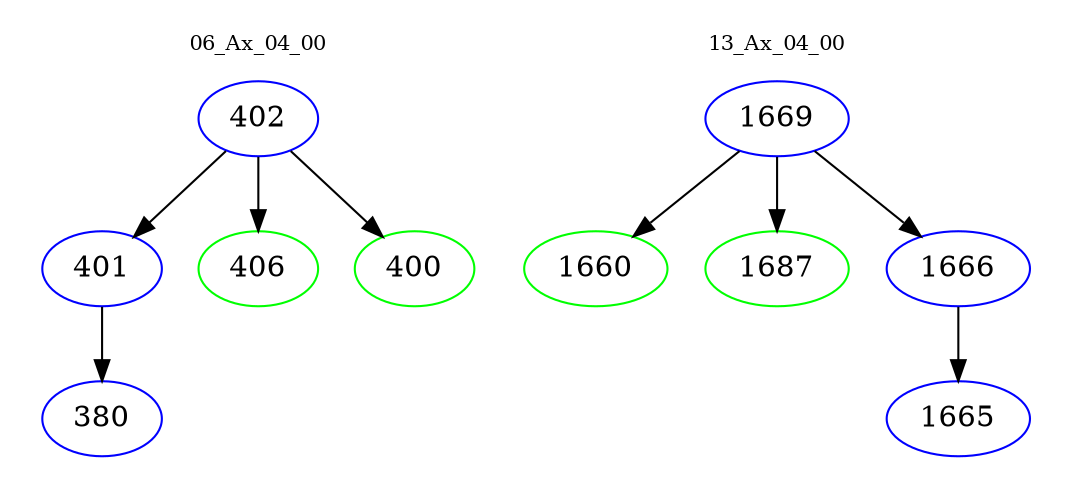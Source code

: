 digraph{
subgraph cluster_0 {
color = white
label = "06_Ax_04_00";
fontsize=10;
T0_402 [label="402", color="blue"]
T0_402 -> T0_401 [color="black"]
T0_401 [label="401", color="blue"]
T0_401 -> T0_380 [color="black"]
T0_380 [label="380", color="blue"]
T0_402 -> T0_406 [color="black"]
T0_406 [label="406", color="green"]
T0_402 -> T0_400 [color="black"]
T0_400 [label="400", color="green"]
}
subgraph cluster_1 {
color = white
label = "13_Ax_04_00";
fontsize=10;
T1_1669 [label="1669", color="blue"]
T1_1669 -> T1_1660 [color="black"]
T1_1660 [label="1660", color="green"]
T1_1669 -> T1_1687 [color="black"]
T1_1687 [label="1687", color="green"]
T1_1669 -> T1_1666 [color="black"]
T1_1666 [label="1666", color="blue"]
T1_1666 -> T1_1665 [color="black"]
T1_1665 [label="1665", color="blue"]
}
}
